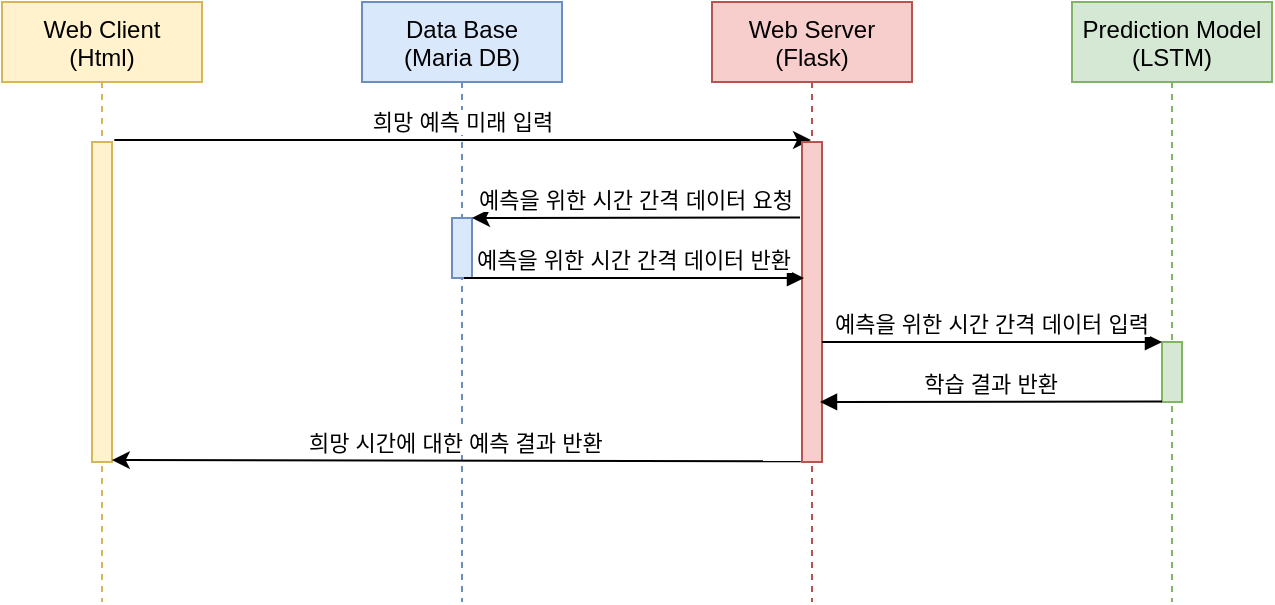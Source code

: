 <mxfile version="20.2.7" type="device"><diagram id="kgpKYQtTHZ0yAKxKKP6v" name="Page-1"><mxGraphModel dx="860" dy="464" grid="1" gridSize="10" guides="1" tooltips="1" connect="1" arrows="1" fold="1" page="1" pageScale="1" pageWidth="850" pageHeight="1100" math="0" shadow="0"><root><mxCell id="0"/><mxCell id="1" parent="0"/><mxCell id="8aM2hKjkcUSRe8m7xtr--1" value="Web Client&#10;(Html)" style="shape=umlLifeline;perimeter=lifelinePerimeter;container=1;collapsible=0;recursiveResize=0;rounded=0;shadow=0;strokeWidth=1;fillColor=#fff2cc;strokeColor=#d6b656;" vertex="1" parent="1"><mxGeometry x="16" y="30" width="100" height="300" as="geometry"/></mxCell><mxCell id="8aM2hKjkcUSRe8m7xtr--2" value="" style="points=[];perimeter=orthogonalPerimeter;rounded=0;shadow=0;strokeWidth=1;fillColor=#fff2cc;strokeColor=#d6b656;" vertex="1" parent="8aM2hKjkcUSRe8m7xtr--1"><mxGeometry x="45" y="70" width="10" height="160" as="geometry"/></mxCell><mxCell id="8aM2hKjkcUSRe8m7xtr--3" value="Data Base&#10;(Maria DB)" style="shape=umlLifeline;perimeter=lifelinePerimeter;container=1;collapsible=0;recursiveResize=0;rounded=0;shadow=0;strokeWidth=1;fillColor=#dae8fc;strokeColor=#6c8ebf;" vertex="1" parent="1"><mxGeometry x="196" y="30" width="100" height="300" as="geometry"/></mxCell><mxCell id="8aM2hKjkcUSRe8m7xtr--5" value="희망 시간에 대한 예측 결과 반환" style="verticalAlign=bottom;endArrow=none;entryX=-0.062;entryY=0.998;shadow=0;strokeWidth=1;entryDx=0;entryDy=0;entryPerimeter=0;exitX=0.991;exitY=0.994;exitDx=0;exitDy=0;exitPerimeter=0;endFill=0;startArrow=classic;startFill=1;" edge="1" parent="1" source="8aM2hKjkcUSRe8m7xtr--2" target="8aM2hKjkcUSRe8m7xtr--8"><mxGeometry relative="1" as="geometry"><mxPoint x="171" y="110" as="sourcePoint"/></mxGeometry></mxCell><mxCell id="8aM2hKjkcUSRe8m7xtr--6" value="희망 예측 미래 입력" style="verticalAlign=bottom;endArrow=none;entryX=1.116;entryY=-0.006;shadow=0;strokeWidth=1;entryDx=0;entryDy=0;entryPerimeter=0;startArrow=classic;startFill=1;endFill=0;" edge="1" parent="1" source="8aM2hKjkcUSRe8m7xtr--7" target="8aM2hKjkcUSRe8m7xtr--2"><mxGeometry relative="1" as="geometry"><mxPoint x="357" y="130" as="sourcePoint"/><mxPoint x="76" y="150" as="targetPoint"/></mxGeometry></mxCell><mxCell id="8aM2hKjkcUSRe8m7xtr--7" value="Web Server&#10;(Flask)" style="shape=umlLifeline;perimeter=lifelinePerimeter;container=1;collapsible=0;recursiveResize=0;rounded=0;shadow=0;strokeWidth=1;fillColor=#f8cecc;strokeColor=#b85450;" vertex="1" parent="1"><mxGeometry x="371" y="30" width="100" height="300" as="geometry"/></mxCell><mxCell id="8aM2hKjkcUSRe8m7xtr--8" value="" style="points=[];perimeter=orthogonalPerimeter;rounded=0;shadow=0;strokeWidth=1;fillColor=#f8cecc;strokeColor=#b85450;" vertex="1" parent="8aM2hKjkcUSRe8m7xtr--7"><mxGeometry x="45" y="70" width="10" height="160" as="geometry"/></mxCell><mxCell id="8aM2hKjkcUSRe8m7xtr--10" value="" style="points=[];perimeter=orthogonalPerimeter;rounded=0;shadow=0;strokeWidth=1;fillColor=#dae8fc;strokeColor=#6c8ebf;" vertex="1" parent="8aM2hKjkcUSRe8m7xtr--7"><mxGeometry x="-130" y="108" width="10" height="30" as="geometry"/></mxCell><mxCell id="8aM2hKjkcUSRe8m7xtr--14" value="Prediction Model&#10;(LSTM)" style="shape=umlLifeline;perimeter=lifelinePerimeter;container=1;collapsible=0;recursiveResize=0;rounded=0;shadow=0;strokeWidth=1;fillColor=#d5e8d4;strokeColor=#82b366;" vertex="1" parent="1"><mxGeometry x="551" y="30" width="100" height="300" as="geometry"/></mxCell><mxCell id="8aM2hKjkcUSRe8m7xtr--15" value="" style="points=[];perimeter=orthogonalPerimeter;rounded=0;shadow=0;strokeWidth=1;fillColor=#d5e8d4;strokeColor=#82b366;" vertex="1" parent="8aM2hKjkcUSRe8m7xtr--14"><mxGeometry x="45" y="170" width="10" height="30" as="geometry"/></mxCell><mxCell id="8aM2hKjkcUSRe8m7xtr--19" value="예측을 위한 시간 간격 데이터 반환" style="verticalAlign=bottom;endArrow=block;entryX=0;entryY=0;shadow=0;strokeWidth=1;" edge="1" parent="1"><mxGeometry relative="1" as="geometry"><mxPoint x="247" y="168.0" as="sourcePoint"/><mxPoint x="417" y="168.0" as="targetPoint"/></mxGeometry></mxCell><mxCell id="8aM2hKjkcUSRe8m7xtr--20" value="예측을 위한 시간 간격 데이터 요청" style="verticalAlign=bottom;endArrow=none;shadow=0;strokeWidth=1;startArrow=classic;startFill=1;endFill=0;entryX=-0.1;entryY=0.477;entryDx=0;entryDy=0;entryPerimeter=0;" edge="1" parent="1"><mxGeometry relative="1" as="geometry"><mxPoint x="251" y="138.0" as="sourcePoint"/><mxPoint x="415.0" y="137.71" as="targetPoint"/></mxGeometry></mxCell><mxCell id="8aM2hKjkcUSRe8m7xtr--21" value="예측을 위한 시간 간격 데이터 입력" style="verticalAlign=bottom;endArrow=block;entryX=0;entryY=0;shadow=0;strokeWidth=1;" edge="1" parent="1"><mxGeometry relative="1" as="geometry"><mxPoint x="426" y="200.0" as="sourcePoint"/><mxPoint x="596" y="200.0" as="targetPoint"/></mxGeometry></mxCell><mxCell id="8aM2hKjkcUSRe8m7xtr--22" value="학습 결과 반환" style="verticalAlign=bottom;endArrow=block;shadow=0;strokeWidth=1;entryX=1.075;entryY=1;entryDx=0;entryDy=0;entryPerimeter=0;exitX=0.002;exitY=0.991;exitDx=0;exitDy=0;exitPerimeter=0;" edge="1" parent="1" source="8aM2hKjkcUSRe8m7xtr--15"><mxGeometry relative="1" as="geometry"><mxPoint x="590" y="230" as="sourcePoint"/><mxPoint x="425" y="230" as="targetPoint"/></mxGeometry></mxCell></root></mxGraphModel></diagram></mxfile>